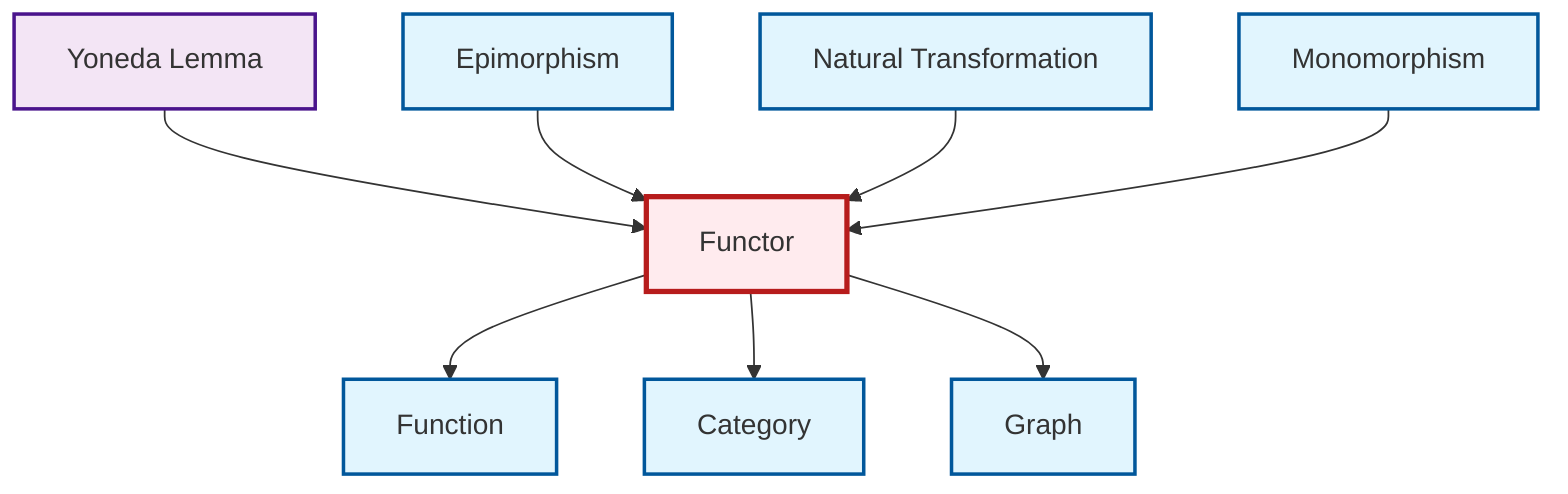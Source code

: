 graph TD
    classDef definition fill:#e1f5fe,stroke:#01579b,stroke-width:2px
    classDef theorem fill:#f3e5f5,stroke:#4a148c,stroke-width:2px
    classDef axiom fill:#fff3e0,stroke:#e65100,stroke-width:2px
    classDef example fill:#e8f5e9,stroke:#1b5e20,stroke-width:2px
    classDef current fill:#ffebee,stroke:#b71c1c,stroke-width:3px
    def-natural-transformation["Natural Transformation"]:::definition
    def-epimorphism["Epimorphism"]:::definition
    thm-yoneda["Yoneda Lemma"]:::theorem
    def-graph["Graph"]:::definition
    def-function["Function"]:::definition
    def-monomorphism["Monomorphism"]:::definition
    def-functor["Functor"]:::definition
    def-category["Category"]:::definition
    def-functor --> def-function
    def-functor --> def-category
    thm-yoneda --> def-functor
    def-functor --> def-graph
    def-epimorphism --> def-functor
    def-natural-transformation --> def-functor
    def-monomorphism --> def-functor
    class def-functor current